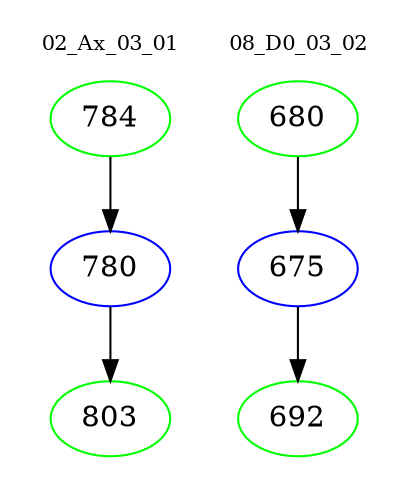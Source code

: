 digraph{
subgraph cluster_0 {
color = white
label = "02_Ax_03_01";
fontsize=10;
T0_784 [label="784", color="green"]
T0_784 -> T0_780 [color="black"]
T0_780 [label="780", color="blue"]
T0_780 -> T0_803 [color="black"]
T0_803 [label="803", color="green"]
}
subgraph cluster_1 {
color = white
label = "08_D0_03_02";
fontsize=10;
T1_680 [label="680", color="green"]
T1_680 -> T1_675 [color="black"]
T1_675 [label="675", color="blue"]
T1_675 -> T1_692 [color="black"]
T1_692 [label="692", color="green"]
}
}
